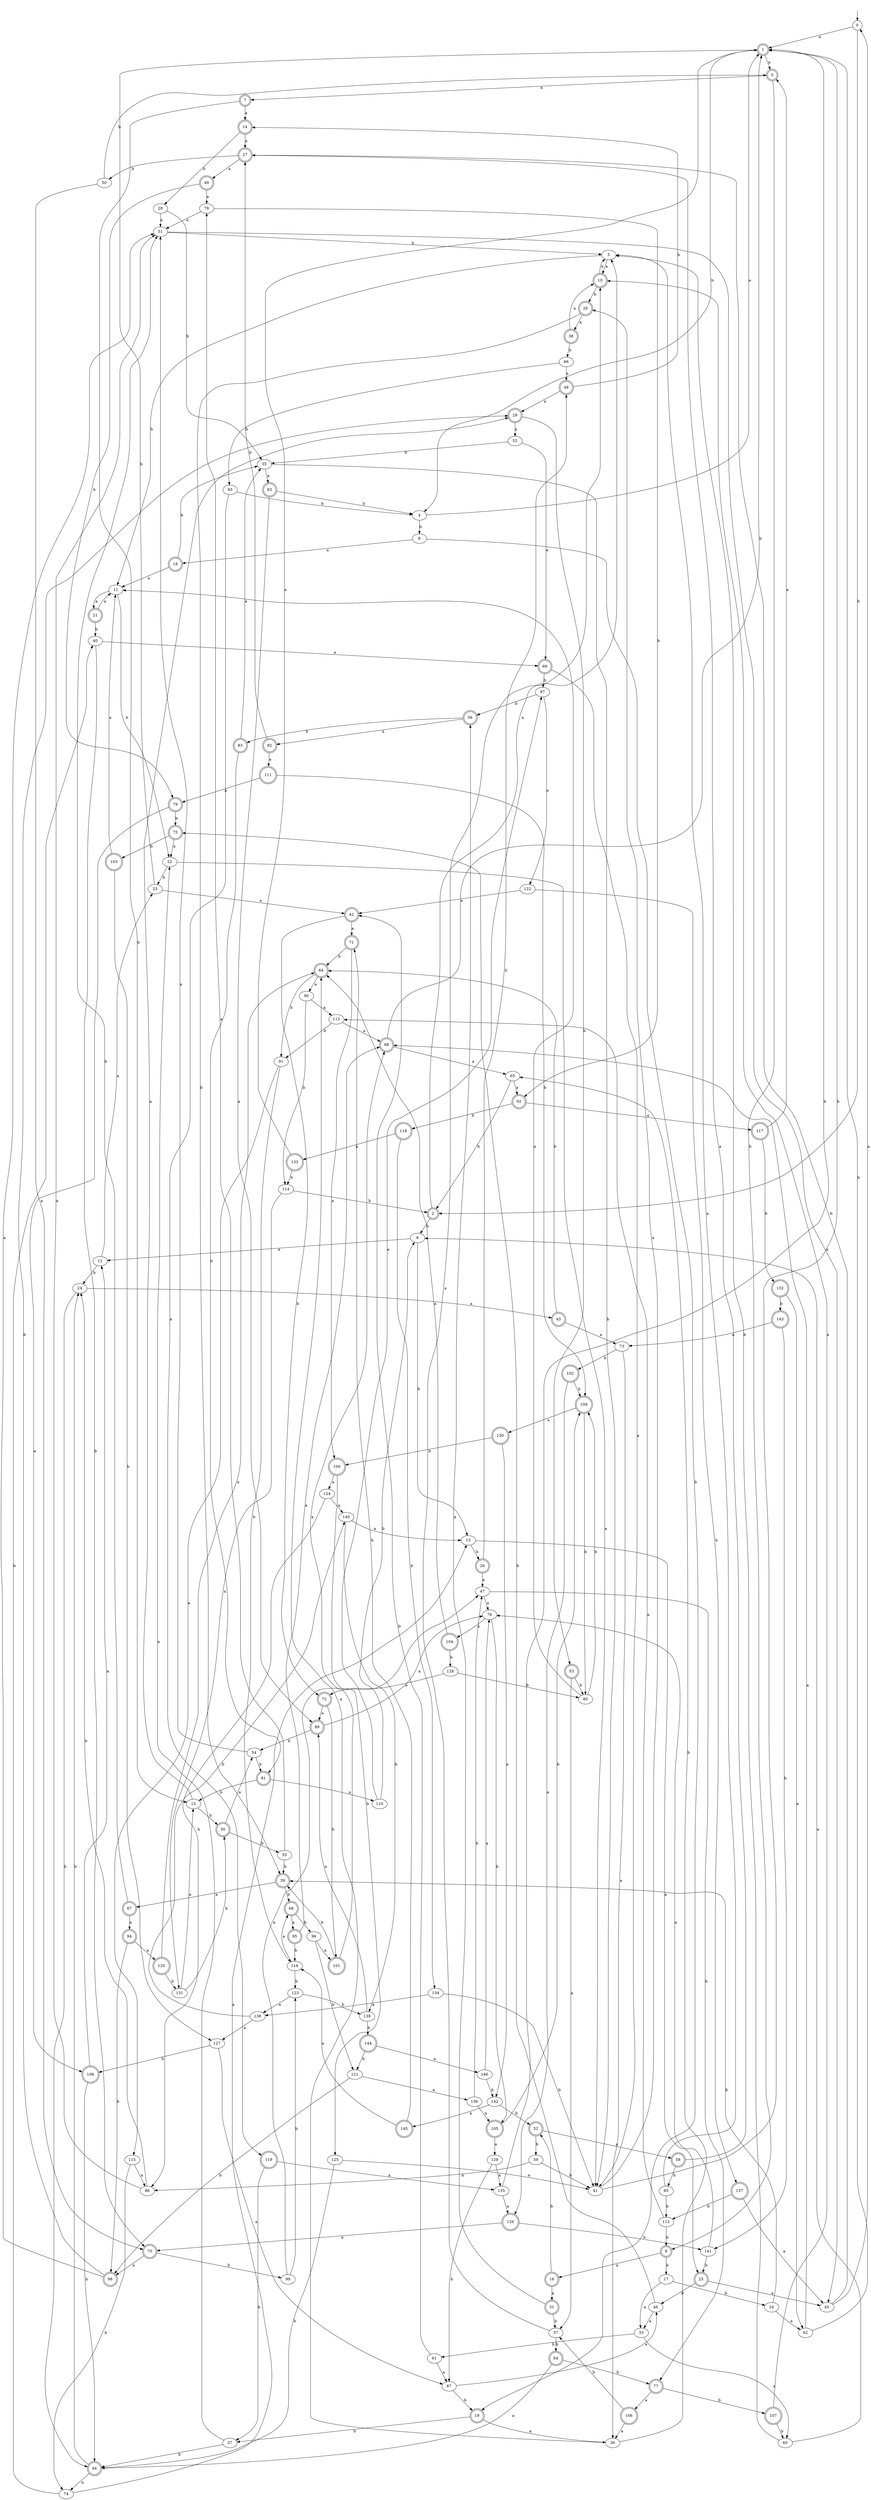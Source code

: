 digraph RandomDFA {
  __start0 [label="", shape=none];
  __start0 -> 0 [label=""];
  0 [shape=circle]
  0 -> 1 [label="a"]
  0 -> 2 [label="b"]
  1 [shape=doublecircle]
  1 -> 3 [label="a"]
  1 -> 4 [label="b"]
  2 [shape=doublecircle]
  2 -> 5 [label="a"]
  2 -> 6 [label="b"]
  3 [shape=doublecircle]
  3 -> 7 [label="a"]
  3 -> 8 [label="b"]
  4
  4 -> 1 [label="a"]
  4 -> 9 [label="b"]
  5
  5 -> 10 [label="a"]
  5 -> 11 [label="b"]
  6
  6 -> 12 [label="a"]
  6 -> 13 [label="b"]
  7 [shape=doublecircle]
  7 -> 14 [label="a"]
  7 -> 15 [label="b"]
  8 [shape=doublecircle]
  8 -> 16 [label="a"]
  8 -> 17 [label="b"]
  9
  9 -> 18 [label="a"]
  9 -> 19 [label="b"]
  10 [shape=doublecircle]
  10 -> 5 [label="a"]
  10 -> 20 [label="b"]
  11
  11 -> 21 [label="a"]
  11 -> 22 [label="b"]
  12
  12 -> 23 [label="a"]
  12 -> 24 [label="b"]
  13
  13 -> 25 [label="a"]
  13 -> 26 [label="b"]
  14 [shape=doublecircle]
  14 -> 27 [label="a"]
  14 -> 28 [label="b"]
  15
  15 -> 29 [label="a"]
  15 -> 30 [label="b"]
  16 [shape=doublecircle]
  16 -> 31 [label="a"]
  16 -> 32 [label="b"]
  17
  17 -> 33 [label="a"]
  17 -> 34 [label="b"]
  18 [shape=doublecircle]
  18 -> 11 [label="a"]
  18 -> 35 [label="b"]
  19 [shape=doublecircle]
  19 -> 36 [label="a"]
  19 -> 37 [label="b"]
  20 [shape=doublecircle]
  20 -> 38 [label="a"]
  20 -> 39 [label="b"]
  21 [shape=doublecircle]
  21 -> 11 [label="a"]
  21 -> 40 [label="b"]
  22
  22 -> 41 [label="a"]
  22 -> 23 [label="b"]
  23
  23 -> 42 [label="a"]
  23 -> 1 [label="b"]
  24
  24 -> 43 [label="a"]
  24 -> 44 [label="b"]
  25 [shape=doublecircle]
  25 -> 45 [label="a"]
  25 -> 46 [label="b"]
  26 [shape=doublecircle]
  26 -> 47 [label="a"]
  26 -> 48 [label="b"]
  27 [shape=doublecircle]
  27 -> 49 [label="a"]
  27 -> 50 [label="b"]
  28
  28 -> 51 [label="a"]
  28 -> 35 [label="b"]
  29 [shape=doublecircle]
  29 -> 52 [label="a"]
  29 -> 53 [label="b"]
  30 [shape=doublecircle]
  30 -> 54 [label="a"]
  30 -> 55 [label="b"]
  31 [shape=doublecircle]
  31 -> 56 [label="a"]
  31 -> 57 [label="b"]
  32 [shape=doublecircle]
  32 -> 58 [label="a"]
  32 -> 59 [label="b"]
  33
  33 -> 60 [label="a"]
  33 -> 61 [label="b"]
  34
  34 -> 62 [label="a"]
  34 -> 39 [label="b"]
  35
  35 -> 63 [label="a"]
  35 -> 41 [label="b"]
  36
  36 -> 64 [label="a"]
  36 -> 65 [label="b"]
  37
  37 -> 22 [label="a"]
  37 -> 44 [label="b"]
  38 [shape=doublecircle]
  38 -> 10 [label="a"]
  38 -> 66 [label="b"]
  39 [shape=doublecircle]
  39 -> 67 [label="a"]
  39 -> 68 [label="b"]
  40
  40 -> 69 [label="a"]
  40 -> 70 [label="b"]
  41
  41 -> 20 [label="a"]
  41 -> 1 [label="b"]
  42 [shape=doublecircle]
  42 -> 71 [label="a"]
  42 -> 72 [label="b"]
  43 [shape=doublecircle]
  43 -> 73 [label="a"]
  43 -> 64 [label="b"]
  44 [shape=doublecircle]
  44 -> 74 [label="a"]
  44 -> 24 [label="b"]
  45
  45 -> 0 [label="a"]
  45 -> 27 [label="b"]
  46
  46 -> 33 [label="a"]
  46 -> 75 [label="b"]
  47
  47 -> 76 [label="a"]
  47 -> 77 [label="b"]
  48 [shape=doublecircle]
  48 -> 29 [label="a"]
  48 -> 14 [label="b"]
  49 [shape=doublecircle]
  49 -> 78 [label="a"]
  49 -> 79 [label="b"]
  50
  50 -> 70 [label="a"]
  50 -> 3 [label="b"]
  51
  51 -> 45 [label="a"]
  51 -> 5 [label="b"]
  52
  52 -> 69 [label="a"]
  52 -> 35 [label="b"]
  53 [shape=doublecircle]
  53 -> 57 [label="a"]
  53 -> 80 [label="b"]
  54
  54 -> 51 [label="a"]
  54 -> 81 [label="b"]
  55
  55 -> 78 [label="a"]
  55 -> 39 [label="b"]
  56 [shape=doublecircle]
  56 -> 82 [label="a"]
  56 -> 83 [label="b"]
  57
  57 -> 10 [label="a"]
  57 -> 84 [label="b"]
  58 [shape=doublecircle]
  58 -> 27 [label="a"]
  58 -> 85 [label="b"]
  59
  59 -> 86 [label="a"]
  59 -> 41 [label="b"]
  60
  60 -> 6 [label="a"]
  60 -> 5 [label="b"]
  61
  61 -> 87 [label="a"]
  61 -> 42 [label="b"]
  62
  62 -> 88 [label="a"]
  62 -> 1 [label="b"]
  63 [shape=doublecircle]
  63 -> 89 [label="a"]
  63 -> 4 [label="b"]
  64 [shape=doublecircle]
  64 -> 90 [label="a"]
  64 -> 91 [label="b"]
  65
  65 -> 92 [label="a"]
  65 -> 2 [label="b"]
  66
  66 -> 48 [label="a"]
  66 -> 93 [label="b"]
  67 [shape=doublecircle]
  67 -> 94 [label="a"]
  67 -> 51 [label="b"]
  68 [shape=doublecircle]
  68 -> 95 [label="a"]
  68 -> 96 [label="b"]
  69 [shape=doublecircle]
  69 -> 41 [label="a"]
  69 -> 97 [label="b"]
  70 [shape=doublecircle]
  70 -> 98 [label="a"]
  70 -> 99 [label="b"]
  71 [shape=doublecircle]
  71 -> 100 [label="a"]
  71 -> 64 [label="b"]
  72 [shape=doublecircle]
  72 -> 89 [label="a"]
  72 -> 101 [label="b"]
  73
  73 -> 36 [label="a"]
  73 -> 102 [label="b"]
  74
  74 -> 13 [label="a"]
  74 -> 40 [label="b"]
  75 [shape=doublecircle]
  75 -> 22 [label="a"]
  75 -> 103 [label="b"]
  76
  76 -> 104 [label="a"]
  76 -> 105 [label="b"]
  77 [shape=doublecircle]
  77 -> 106 [label="a"]
  77 -> 107 [label="b"]
  78
  78 -> 51 [label="a"]
  78 -> 92 [label="b"]
  79 [shape=doublecircle]
  79 -> 108 [label="a"]
  79 -> 75 [label="b"]
  80
  80 -> 11 [label="a"]
  80 -> 109 [label="b"]
  81 [shape=doublecircle]
  81 -> 110 [label="a"]
  81 -> 15 [label="b"]
  82 [shape=doublecircle]
  82 -> 111 [label="a"]
  82 -> 27 [label="b"]
  83 [shape=doublecircle]
  83 -> 35 [label="a"]
  83 -> 81 [label="b"]
  84 [shape=doublecircle]
  84 -> 44 [label="a"]
  84 -> 77 [label="b"]
  85
  85 -> 5 [label="a"]
  85 -> 112 [label="b"]
  86
  86 -> 51 [label="a"]
  86 -> 24 [label="b"]
  87
  87 -> 46 [label="a"]
  87 -> 19 [label="b"]
  88 [shape=doublecircle]
  88 -> 65 [label="a"]
  88 -> 1 [label="b"]
  89 [shape=doublecircle]
  89 -> 76 [label="a"]
  89 -> 54 [label="b"]
  90
  90 -> 113 [label="a"]
  90 -> 114 [label="b"]
  91
  91 -> 115 [label="a"]
  91 -> 116 [label="b"]
  92 [shape=doublecircle]
  92 -> 117 [label="a"]
  92 -> 118 [label="b"]
  93
  93 -> 119 [label="a"]
  93 -> 4 [label="b"]
  94 [shape=doublecircle]
  94 -> 120 [label="a"]
  94 -> 98 [label="b"]
  95 [shape=doublecircle]
  95 -> 88 [label="a"]
  95 -> 116 [label="b"]
  96
  96 -> 101 [label="a"]
  96 -> 121 [label="b"]
  97
  97 -> 122 [label="a"]
  97 -> 56 [label="b"]
  98 [shape=doublecircle]
  98 -> 51 [label="a"]
  98 -> 29 [label="b"]
  99
  99 -> 47 [label="a"]
  99 -> 123 [label="b"]
  100 [shape=doublecircle]
  100 -> 124 [label="a"]
  100 -> 125 [label="b"]
  101 [shape=doublecircle]
  101 -> 88 [label="a"]
  101 -> 39 [label="b"]
  102 [shape=doublecircle]
  102 -> 126 [label="a"]
  102 -> 109 [label="b"]
  103 [shape=doublecircle]
  103 -> 11 [label="a"]
  103 -> 127 [label="b"]
  104 [shape=doublecircle]
  104 -> 64 [label="a"]
  104 -> 128 [label="b"]
  105 [shape=doublecircle]
  105 -> 129 [label="a"]
  105 -> 109 [label="b"]
  106 [shape=doublecircle]
  106 -> 36 [label="a"]
  106 -> 57 [label="b"]
  107 [shape=doublecircle]
  107 -> 10 [label="a"]
  107 -> 60 [label="b"]
  108 [shape=doublecircle]
  108 -> 12 [label="a"]
  108 -> 44 [label="b"]
  109 [shape=doublecircle]
  109 -> 130 [label="a"]
  109 -> 80 [label="b"]
  110
  110 -> 97 [label="a"]
  110 -> 6 [label="b"]
  111 [shape=doublecircle]
  111 -> 79 [label="a"]
  111 -> 109 [label="b"]
  112
  112 -> 113 [label="a"]
  112 -> 8 [label="b"]
  113
  113 -> 88 [label="a"]
  113 -> 91 [label="b"]
  114
  114 -> 131 [label="a"]
  114 -> 2 [label="b"]
  115
  115 -> 86 [label="a"]
  115 -> 74 [label="b"]
  116
  116 -> 68 [label="a"]
  116 -> 123 [label="b"]
  117 [shape=doublecircle]
  117 -> 3 [label="a"]
  117 -> 132 [label="b"]
  118 [shape=doublecircle]
  118 -> 133 [label="a"]
  118 -> 134 [label="b"]
  119 [shape=doublecircle]
  119 -> 135 [label="a"]
  119 -> 37 [label="b"]
  120 [shape=doublecircle]
  120 -> 64 [label="a"]
  120 -> 131 [label="b"]
  121
  121 -> 136 [label="a"]
  121 -> 98 [label="b"]
  122
  122 -> 42 [label="a"]
  122 -> 137 [label="b"]
  123
  123 -> 138 [label="a"]
  123 -> 139 [label="b"]
  124
  124 -> 140 [label="a"]
  124 -> 86 [label="b"]
  125
  125 -> 41 [label="a"]
  125 -> 44 [label="b"]
  126 [shape=doublecircle]
  126 -> 70 [label="a"]
  126 -> 141 [label="b"]
  127
  127 -> 87 [label="a"]
  127 -> 108 [label="b"]
  128
  128 -> 72 [label="a"]
  128 -> 80 [label="b"]
  129
  129 -> 135 [label="a"]
  129 -> 87 [label="b"]
  130 [shape=doublecircle]
  130 -> 142 [label="a"]
  130 -> 100 [label="b"]
  131
  131 -> 15 [label="a"]
  131 -> 30 [label="b"]
  132 [shape=doublecircle]
  132 -> 62 [label="a"]
  132 -> 143 [label="b"]
  133 [shape=doublecircle]
  133 -> 1 [label="a"]
  133 -> 114 [label="b"]
  134
  134 -> 138 [label="a"]
  134 -> 41 [label="b"]
  135
  135 -> 126 [label="a"]
  135 -> 1 [label="b"]
  136
  136 -> 105 [label="a"]
  136 -> 47 [label="b"]
  137 [shape=doublecircle]
  137 -> 45 [label="a"]
  137 -> 112 [label="b"]
  138
  138 -> 127 [label="a"]
  138 -> 140 [label="b"]
  139
  139 -> 89 [label="a"]
  139 -> 144 [label="b"]
  140
  140 -> 13 [label="a"]
  140 -> 139 [label="b"]
  141
  141 -> 76 [label="a"]
  141 -> 25 [label="b"]
  142
  142 -> 145 [label="a"]
  142 -> 32 [label="b"]
  143 [shape=doublecircle]
  143 -> 73 [label="a"]
  143 -> 141 [label="b"]
  144 [shape=doublecircle]
  144 -> 146 [label="a"]
  144 -> 121 [label="b"]
  145 [shape=doublecircle]
  145 -> 116 [label="a"]
  145 -> 71 [label="b"]
  146
  146 -> 76 [label="a"]
  146 -> 142 [label="b"]
}
